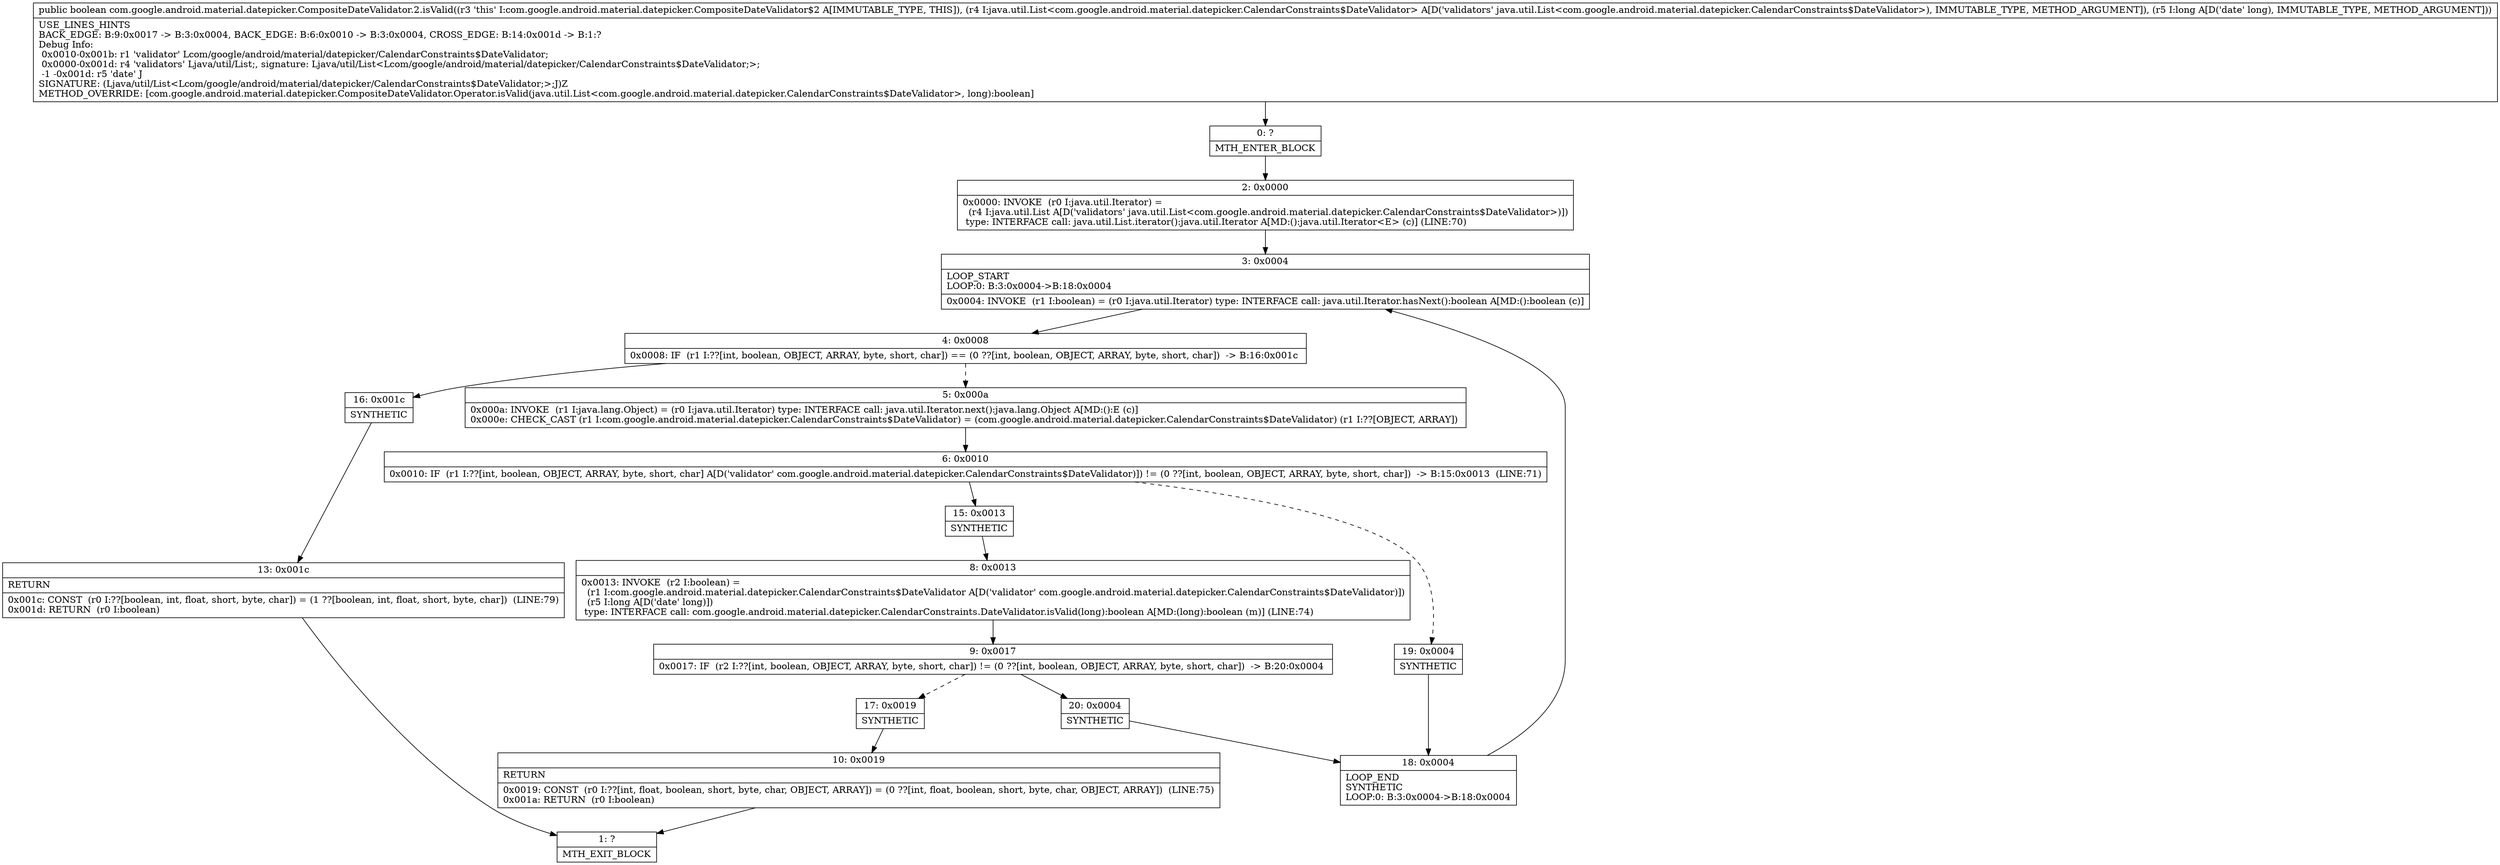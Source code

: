 digraph "CFG forcom.google.android.material.datepicker.CompositeDateValidator.2.isValid(Ljava\/util\/List;J)Z" {
Node_0 [shape=record,label="{0\:\ ?|MTH_ENTER_BLOCK\l}"];
Node_2 [shape=record,label="{2\:\ 0x0000|0x0000: INVOKE  (r0 I:java.util.Iterator) = \l  (r4 I:java.util.List A[D('validators' java.util.List\<com.google.android.material.datepicker.CalendarConstraints$DateValidator\>)])\l type: INTERFACE call: java.util.List.iterator():java.util.Iterator A[MD:():java.util.Iterator\<E\> (c)] (LINE:70)\l}"];
Node_3 [shape=record,label="{3\:\ 0x0004|LOOP_START\lLOOP:0: B:3:0x0004\-\>B:18:0x0004\l|0x0004: INVOKE  (r1 I:boolean) = (r0 I:java.util.Iterator) type: INTERFACE call: java.util.Iterator.hasNext():boolean A[MD:():boolean (c)]\l}"];
Node_4 [shape=record,label="{4\:\ 0x0008|0x0008: IF  (r1 I:??[int, boolean, OBJECT, ARRAY, byte, short, char]) == (0 ??[int, boolean, OBJECT, ARRAY, byte, short, char])  \-\> B:16:0x001c \l}"];
Node_5 [shape=record,label="{5\:\ 0x000a|0x000a: INVOKE  (r1 I:java.lang.Object) = (r0 I:java.util.Iterator) type: INTERFACE call: java.util.Iterator.next():java.lang.Object A[MD:():E (c)]\l0x000e: CHECK_CAST (r1 I:com.google.android.material.datepicker.CalendarConstraints$DateValidator) = (com.google.android.material.datepicker.CalendarConstraints$DateValidator) (r1 I:??[OBJECT, ARRAY]) \l}"];
Node_6 [shape=record,label="{6\:\ 0x0010|0x0010: IF  (r1 I:??[int, boolean, OBJECT, ARRAY, byte, short, char] A[D('validator' com.google.android.material.datepicker.CalendarConstraints$DateValidator)]) != (0 ??[int, boolean, OBJECT, ARRAY, byte, short, char])  \-\> B:15:0x0013  (LINE:71)\l}"];
Node_15 [shape=record,label="{15\:\ 0x0013|SYNTHETIC\l}"];
Node_8 [shape=record,label="{8\:\ 0x0013|0x0013: INVOKE  (r2 I:boolean) = \l  (r1 I:com.google.android.material.datepicker.CalendarConstraints$DateValidator A[D('validator' com.google.android.material.datepicker.CalendarConstraints$DateValidator)])\l  (r5 I:long A[D('date' long)])\l type: INTERFACE call: com.google.android.material.datepicker.CalendarConstraints.DateValidator.isValid(long):boolean A[MD:(long):boolean (m)] (LINE:74)\l}"];
Node_9 [shape=record,label="{9\:\ 0x0017|0x0017: IF  (r2 I:??[int, boolean, OBJECT, ARRAY, byte, short, char]) != (0 ??[int, boolean, OBJECT, ARRAY, byte, short, char])  \-\> B:20:0x0004 \l}"];
Node_17 [shape=record,label="{17\:\ 0x0019|SYNTHETIC\l}"];
Node_10 [shape=record,label="{10\:\ 0x0019|RETURN\l|0x0019: CONST  (r0 I:??[int, float, boolean, short, byte, char, OBJECT, ARRAY]) = (0 ??[int, float, boolean, short, byte, char, OBJECT, ARRAY])  (LINE:75)\l0x001a: RETURN  (r0 I:boolean) \l}"];
Node_1 [shape=record,label="{1\:\ ?|MTH_EXIT_BLOCK\l}"];
Node_20 [shape=record,label="{20\:\ 0x0004|SYNTHETIC\l}"];
Node_18 [shape=record,label="{18\:\ 0x0004|LOOP_END\lSYNTHETIC\lLOOP:0: B:3:0x0004\-\>B:18:0x0004\l}"];
Node_19 [shape=record,label="{19\:\ 0x0004|SYNTHETIC\l}"];
Node_16 [shape=record,label="{16\:\ 0x001c|SYNTHETIC\l}"];
Node_13 [shape=record,label="{13\:\ 0x001c|RETURN\l|0x001c: CONST  (r0 I:??[boolean, int, float, short, byte, char]) = (1 ??[boolean, int, float, short, byte, char])  (LINE:79)\l0x001d: RETURN  (r0 I:boolean) \l}"];
MethodNode[shape=record,label="{public boolean com.google.android.material.datepicker.CompositeDateValidator.2.isValid((r3 'this' I:com.google.android.material.datepicker.CompositeDateValidator$2 A[IMMUTABLE_TYPE, THIS]), (r4 I:java.util.List\<com.google.android.material.datepicker.CalendarConstraints$DateValidator\> A[D('validators' java.util.List\<com.google.android.material.datepicker.CalendarConstraints$DateValidator\>), IMMUTABLE_TYPE, METHOD_ARGUMENT]), (r5 I:long A[D('date' long), IMMUTABLE_TYPE, METHOD_ARGUMENT]))  | USE_LINES_HINTS\lBACK_EDGE: B:9:0x0017 \-\> B:3:0x0004, BACK_EDGE: B:6:0x0010 \-\> B:3:0x0004, CROSS_EDGE: B:14:0x001d \-\> B:1:?\lDebug Info:\l  0x0010\-0x001b: r1 'validator' Lcom\/google\/android\/material\/datepicker\/CalendarConstraints$DateValidator;\l  0x0000\-0x001d: r4 'validators' Ljava\/util\/List;, signature: Ljava\/util\/List\<Lcom\/google\/android\/material\/datepicker\/CalendarConstraints$DateValidator;\>;\l  \-1 \-0x001d: r5 'date' J\lSIGNATURE: (Ljava\/util\/List\<Lcom\/google\/android\/material\/datepicker\/CalendarConstraints$DateValidator;\>;J)Z\lMETHOD_OVERRIDE: [com.google.android.material.datepicker.CompositeDateValidator.Operator.isValid(java.util.List\<com.google.android.material.datepicker.CalendarConstraints$DateValidator\>, long):boolean]\l}"];
MethodNode -> Node_0;Node_0 -> Node_2;
Node_2 -> Node_3;
Node_3 -> Node_4;
Node_4 -> Node_5[style=dashed];
Node_4 -> Node_16;
Node_5 -> Node_6;
Node_6 -> Node_15;
Node_6 -> Node_19[style=dashed];
Node_15 -> Node_8;
Node_8 -> Node_9;
Node_9 -> Node_17[style=dashed];
Node_9 -> Node_20;
Node_17 -> Node_10;
Node_10 -> Node_1;
Node_20 -> Node_18;
Node_18 -> Node_3;
Node_19 -> Node_18;
Node_16 -> Node_13;
Node_13 -> Node_1;
}

